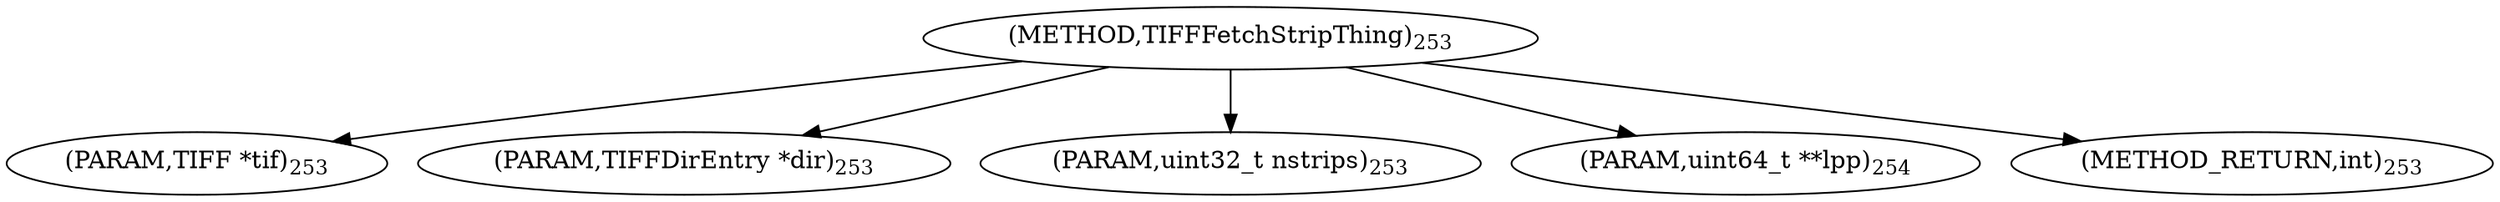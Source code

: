 digraph "TIFFFetchStripThing" {  
"78260" [label = <(METHOD,TIFFFetchStripThing)<SUB>253</SUB>> ]
"78261" [label = <(PARAM,TIFF *tif)<SUB>253</SUB>> ]
"78262" [label = <(PARAM,TIFFDirEntry *dir)<SUB>253</SUB>> ]
"78263" [label = <(PARAM,uint32_t nstrips)<SUB>253</SUB>> ]
"78264" [label = <(PARAM,uint64_t **lpp)<SUB>254</SUB>> ]
"78265" [label = <(METHOD_RETURN,int)<SUB>253</SUB>> ]
  "78260" -> "78261" 
  "78260" -> "78262" 
  "78260" -> "78263" 
  "78260" -> "78264" 
  "78260" -> "78265" 
}
